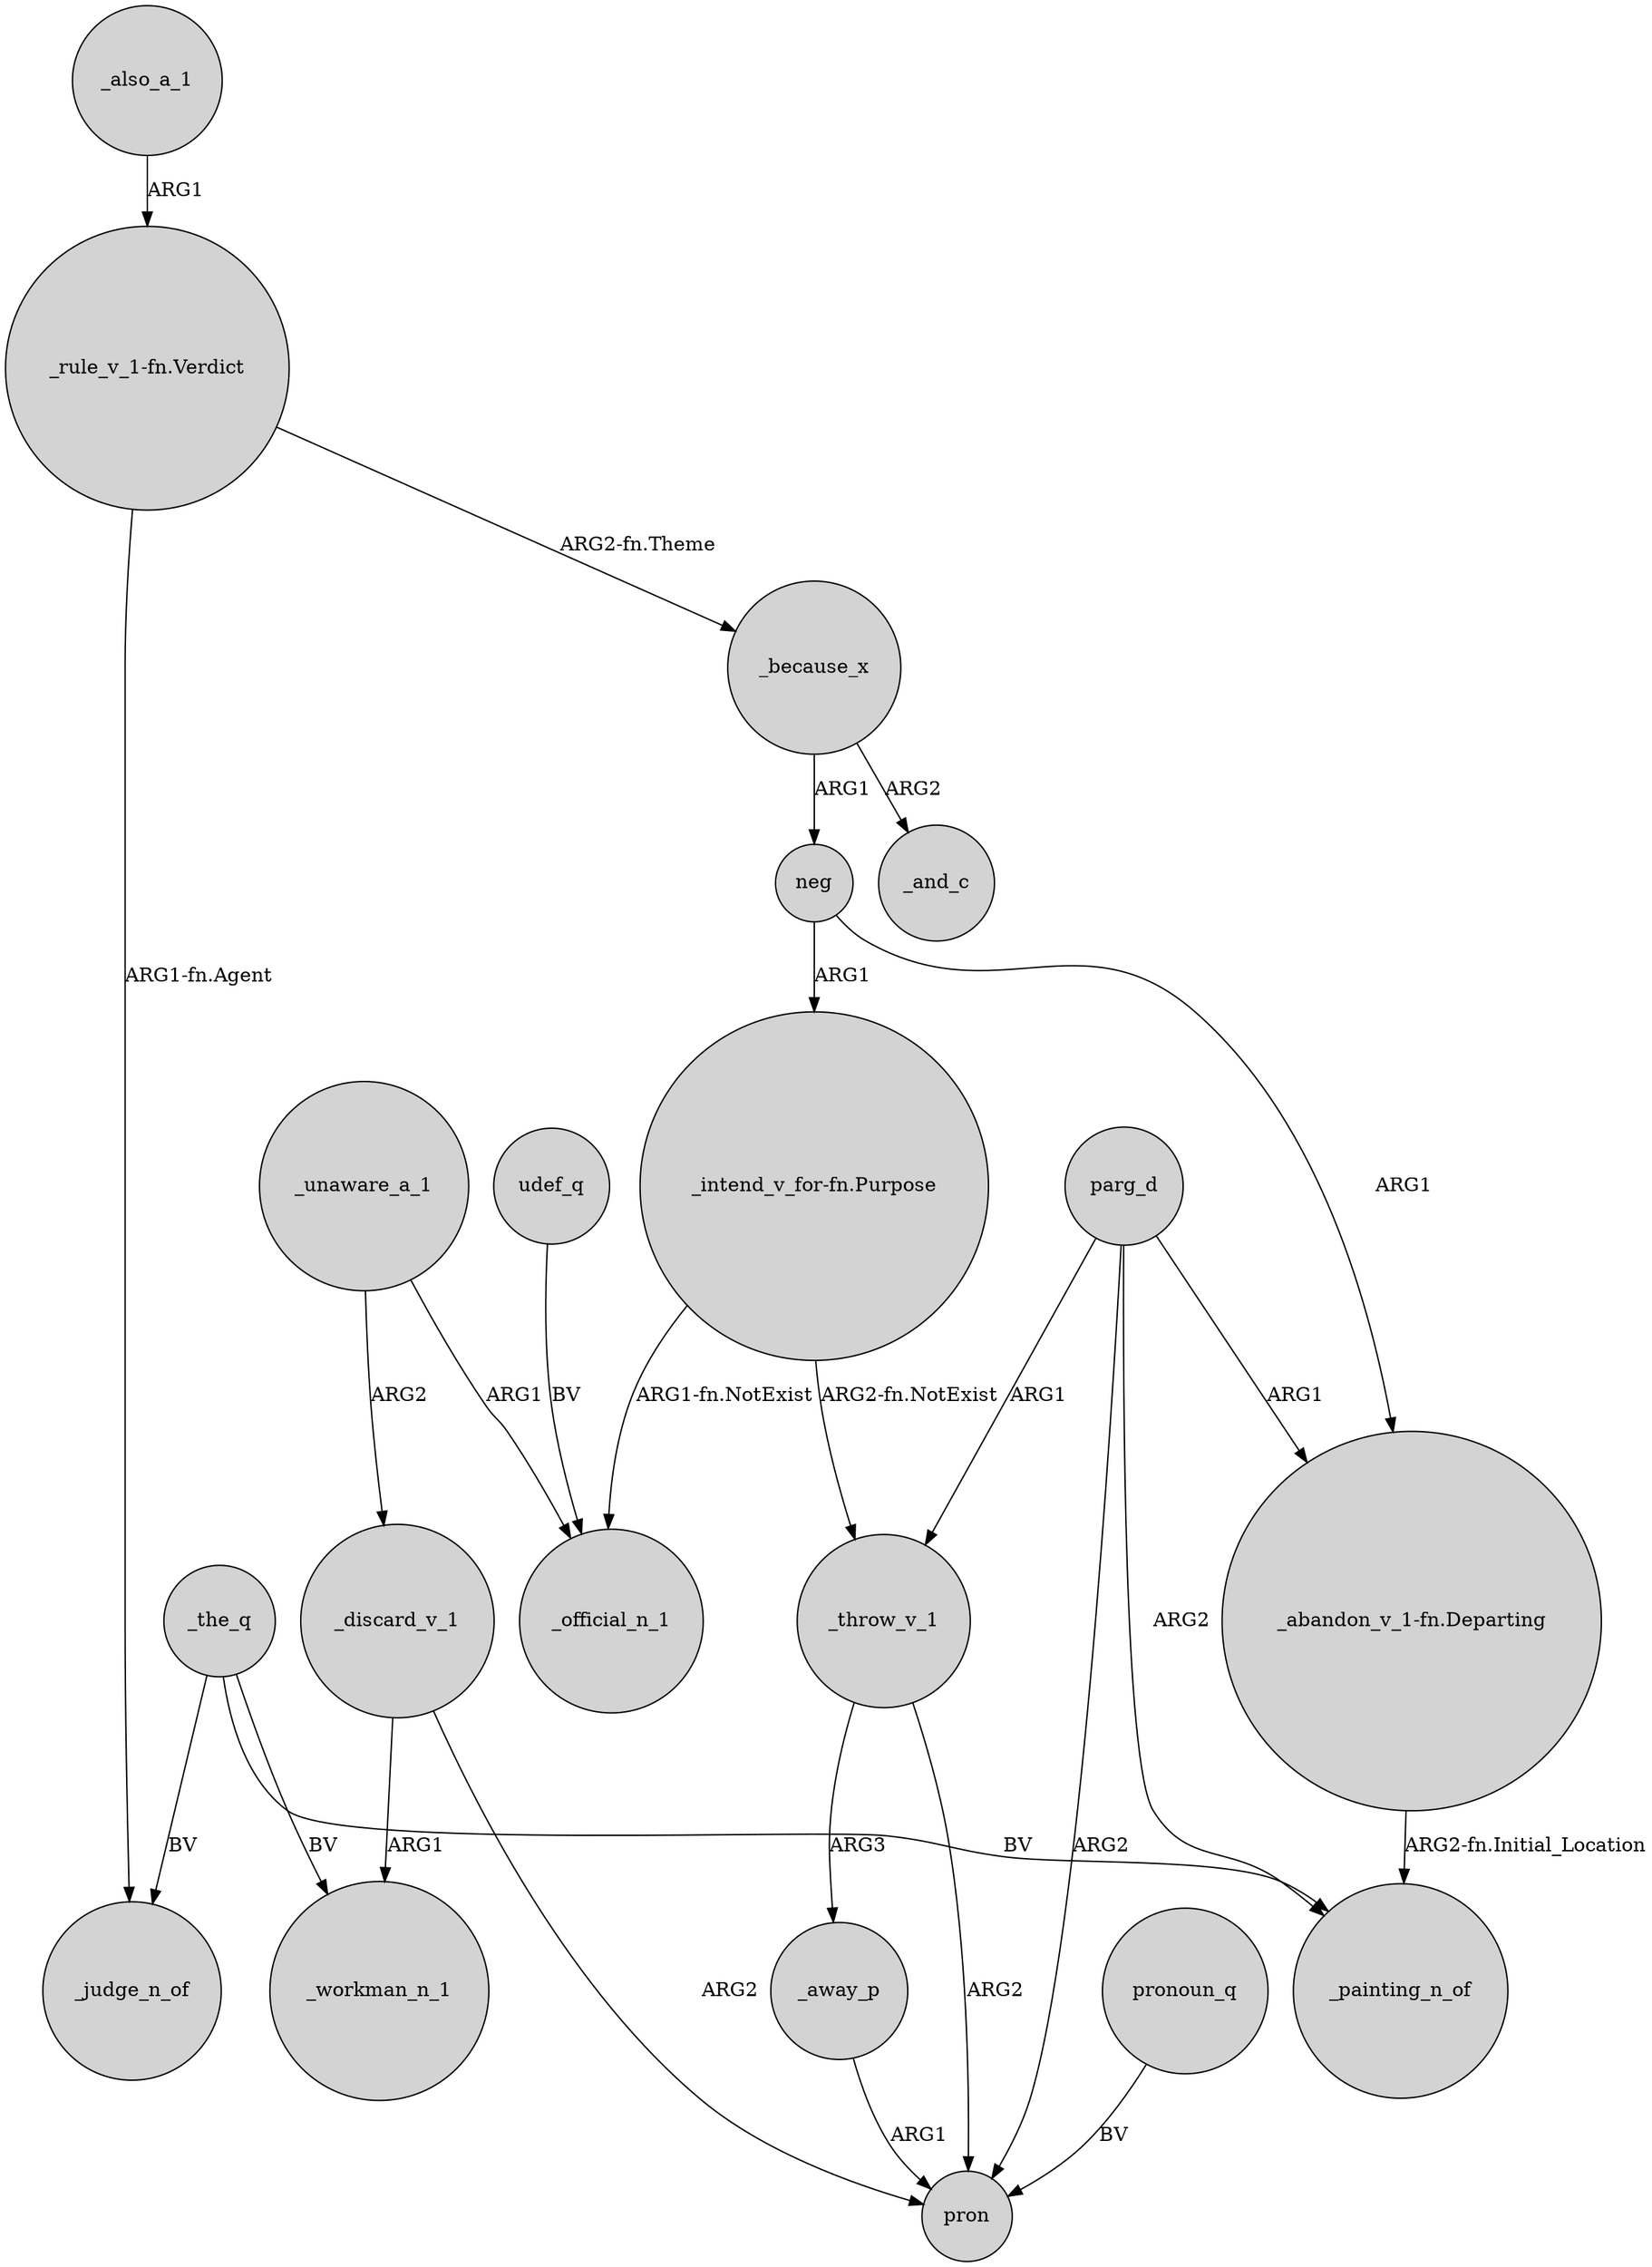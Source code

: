 digraph {
	node [shape=circle style=filled]
	_discard_v_1 -> _workman_n_1 [label=ARG1]
	"_intend_v_for-fn.Purpose" -> _official_n_1 [label="ARG1-fn.NotExist"]
	"_rule_v_1-fn.Verdict" -> _judge_n_of [label="ARG1-fn.Agent"]
	"_abandon_v_1-fn.Departing" -> _painting_n_of [label="ARG2-fn.Initial_Location"]
	"_intend_v_for-fn.Purpose" -> _throw_v_1 [label="ARG2-fn.NotExist"]
	parg_d -> pron [label=ARG2]
	_away_p -> pron [label=ARG1]
	_unaware_a_1 -> _discard_v_1 [label=ARG2]
	parg_d -> "_abandon_v_1-fn.Departing" [label=ARG1]
	pronoun_q -> pron [label=BV]
	_unaware_a_1 -> _official_n_1 [label=ARG1]
	udef_q -> _official_n_1 [label=BV]
	_throw_v_1 -> pron [label=ARG2]
	neg -> "_intend_v_for-fn.Purpose" [label=ARG1]
	_the_q -> _workman_n_1 [label=BV]
	neg -> "_abandon_v_1-fn.Departing" [label=ARG1]
	_throw_v_1 -> _away_p [label=ARG3]
	_also_a_1 -> "_rule_v_1-fn.Verdict" [label=ARG1]
	parg_d -> _painting_n_of [label=ARG2]
	_discard_v_1 -> pron [label=ARG2]
	parg_d -> _throw_v_1 [label=ARG1]
	_because_x -> neg [label=ARG1]
	_the_q -> _judge_n_of [label=BV]
	"_rule_v_1-fn.Verdict" -> _because_x [label="ARG2-fn.Theme"]
	_the_q -> _painting_n_of [label=BV]
	_because_x -> _and_c [label=ARG2]
}
